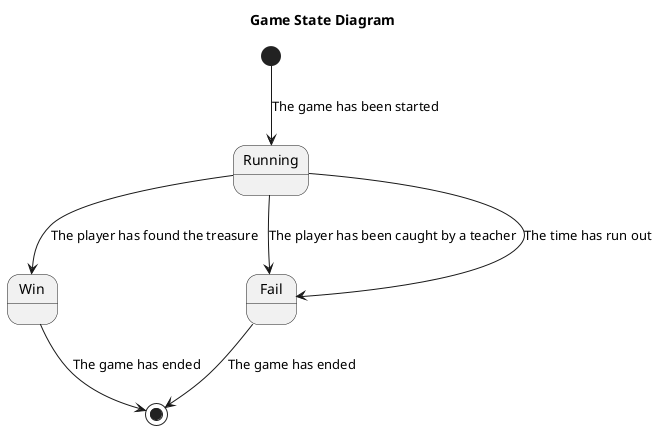 @startuml
title Game State Diagram

[*] --> Running: The game has been started
Running --> Win: The player has found the treasure
Running --> Fail: The player has been caught by a teacher
Running --> Fail: The time has run out
Win --> [*]: The game has ended
Fail --> [*]: The game has ended

@enduml